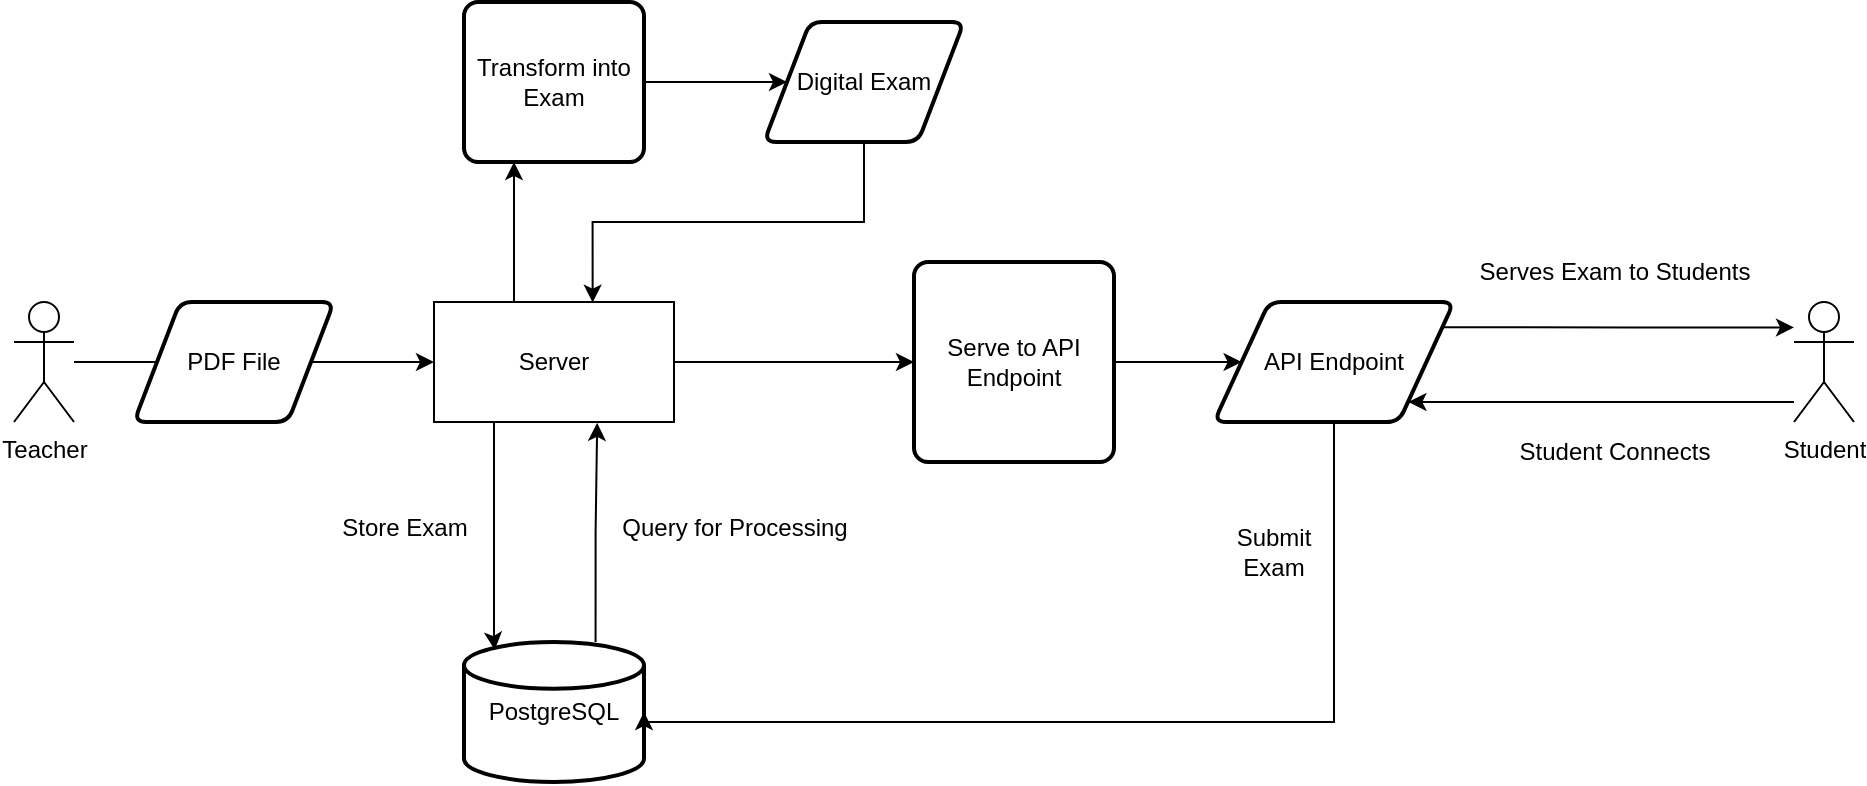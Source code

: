 <mxfile version="24.7.17">
  <diagram name="Page-1" id="0-QerznmA5IkTydVrWUM">
    <mxGraphModel dx="989" dy="601" grid="1" gridSize="10" guides="1" tooltips="1" connect="1" arrows="1" fold="1" page="1" pageScale="1" pageWidth="850" pageHeight="1100" math="0" shadow="0">
      <root>
        <mxCell id="0" />
        <mxCell id="1" parent="0" />
        <mxCell id="7knwJuJ-DECR1r2OqSim-17" style="edgeStyle=orthogonalEdgeStyle;rounded=0;orthogonalLoop=1;jettySize=auto;html=1;entryX=0;entryY=0.5;entryDx=0;entryDy=0;" parent="1" source="7knwJuJ-DECR1r2OqSim-1" target="7knwJuJ-DECR1r2OqSim-16" edge="1">
          <mxGeometry relative="1" as="geometry" />
        </mxCell>
        <mxCell id="7knwJuJ-DECR1r2OqSim-1" value="&lt;div&gt;Server&lt;/div&gt;" style="rounded=0;whiteSpace=wrap;html=1;" parent="1" vertex="1">
          <mxGeometry x="260" y="340" width="120" height="60" as="geometry" />
        </mxCell>
        <mxCell id="7knwJuJ-DECR1r2OqSim-3" style="edgeStyle=orthogonalEdgeStyle;rounded=0;orthogonalLoop=1;jettySize=auto;html=1;entryX=0;entryY=0.5;entryDx=0;entryDy=0;" parent="1" source="7knwJuJ-DECR1r2OqSim-2" target="7knwJuJ-DECR1r2OqSim-1" edge="1">
          <mxGeometry relative="1" as="geometry" />
        </mxCell>
        <mxCell id="7knwJuJ-DECR1r2OqSim-2" value="Teacher" style="shape=umlActor;verticalLabelPosition=bottom;verticalAlign=top;html=1;outlineConnect=0;" parent="1" vertex="1">
          <mxGeometry x="50" y="340" width="30" height="60" as="geometry" />
        </mxCell>
        <mxCell id="7knwJuJ-DECR1r2OqSim-4" value="PDF File" style="shape=parallelogram;html=1;strokeWidth=2;perimeter=parallelogramPerimeter;whiteSpace=wrap;rounded=1;arcSize=12;size=0.23;" parent="1" vertex="1">
          <mxGeometry x="110" y="340" width="100" height="60" as="geometry" />
        </mxCell>
        <mxCell id="7knwJuJ-DECR1r2OqSim-10" style="edgeStyle=orthogonalEdgeStyle;rounded=0;orthogonalLoop=1;jettySize=auto;html=1;entryX=0;entryY=0.5;entryDx=0;entryDy=0;" parent="1" source="7knwJuJ-DECR1r2OqSim-5" target="7knwJuJ-DECR1r2OqSim-9" edge="1">
          <mxGeometry relative="1" as="geometry" />
        </mxCell>
        <mxCell id="7knwJuJ-DECR1r2OqSim-5" value="&lt;div&gt;Transform into Exam&lt;/div&gt;" style="rounded=1;whiteSpace=wrap;html=1;absoluteArcSize=1;arcSize=14;strokeWidth=2;" parent="1" vertex="1">
          <mxGeometry x="275" y="190" width="90" height="80" as="geometry" />
        </mxCell>
        <mxCell id="7knwJuJ-DECR1r2OqSim-6" style="edgeStyle=orthogonalEdgeStyle;rounded=0;orthogonalLoop=1;jettySize=auto;html=1;" parent="1" source="7knwJuJ-DECR1r2OqSim-1" edge="1">
          <mxGeometry relative="1" as="geometry">
            <mxPoint x="300" y="270" as="targetPoint" />
            <Array as="points">
              <mxPoint x="300" y="270" />
            </Array>
          </mxGeometry>
        </mxCell>
        <mxCell id="7knwJuJ-DECR1r2OqSim-9" value="Digital Exam" style="shape=parallelogram;html=1;strokeWidth=2;perimeter=parallelogramPerimeter;whiteSpace=wrap;rounded=1;arcSize=12;size=0.23;" parent="1" vertex="1">
          <mxGeometry x="425" y="200" width="100" height="60" as="geometry" />
        </mxCell>
        <mxCell id="7knwJuJ-DECR1r2OqSim-11" style="edgeStyle=orthogonalEdgeStyle;rounded=0;orthogonalLoop=1;jettySize=auto;html=1;entryX=0.661;entryY=0.005;entryDx=0;entryDy=0;entryPerimeter=0;" parent="1" source="7knwJuJ-DECR1r2OqSim-9" target="7knwJuJ-DECR1r2OqSim-1" edge="1">
          <mxGeometry relative="1" as="geometry">
            <Array as="points">
              <mxPoint x="475" y="300" />
              <mxPoint x="339" y="300" />
            </Array>
          </mxGeometry>
        </mxCell>
        <mxCell id="7knwJuJ-DECR1r2OqSim-29" style="edgeStyle=orthogonalEdgeStyle;rounded=0;orthogonalLoop=1;jettySize=auto;html=1;entryX=0.68;entryY=1.007;entryDx=0;entryDy=0;entryPerimeter=0;exitX=0.731;exitY=0;exitDx=0;exitDy=0;exitPerimeter=0;" parent="1" source="7knwJuJ-DECR1r2OqSim-14" target="7knwJuJ-DECR1r2OqSim-1" edge="1">
          <mxGeometry relative="1" as="geometry" />
        </mxCell>
        <mxCell id="7knwJuJ-DECR1r2OqSim-14" value="PostgreSQL" style="strokeWidth=2;html=1;shape=mxgraph.flowchart.database;whiteSpace=wrap;" parent="1" vertex="1">
          <mxGeometry x="275" y="510" width="90" height="70" as="geometry" />
        </mxCell>
        <mxCell id="7knwJuJ-DECR1r2OqSim-15" style="edgeStyle=orthogonalEdgeStyle;rounded=0;orthogonalLoop=1;jettySize=auto;html=1;entryX=0.171;entryY=0.057;entryDx=0;entryDy=0;entryPerimeter=0;exitX=0.25;exitY=1;exitDx=0;exitDy=0;" parent="1" source="7knwJuJ-DECR1r2OqSim-1" target="7knwJuJ-DECR1r2OqSim-14" edge="1">
          <mxGeometry relative="1" as="geometry">
            <Array as="points">
              <mxPoint x="290" y="510" />
              <mxPoint x="290" y="510" />
            </Array>
          </mxGeometry>
        </mxCell>
        <mxCell id="7knwJuJ-DECR1r2OqSim-19" style="edgeStyle=orthogonalEdgeStyle;rounded=0;orthogonalLoop=1;jettySize=auto;html=1;entryX=0;entryY=0.5;entryDx=0;entryDy=0;" parent="1" source="7knwJuJ-DECR1r2OqSim-16" target="7knwJuJ-DECR1r2OqSim-18" edge="1">
          <mxGeometry relative="1" as="geometry" />
        </mxCell>
        <mxCell id="7knwJuJ-DECR1r2OqSim-16" value="Serve to API Endpoint" style="rounded=1;whiteSpace=wrap;html=1;absoluteArcSize=1;arcSize=14;strokeWidth=2;" parent="1" vertex="1">
          <mxGeometry x="500" y="320" width="100" height="100" as="geometry" />
        </mxCell>
        <mxCell id="7knwJuJ-DECR1r2OqSim-23" style="edgeStyle=orthogonalEdgeStyle;rounded=0;orthogonalLoop=1;jettySize=auto;html=1;exitX=0.958;exitY=0.211;exitDx=0;exitDy=0;exitPerimeter=0;" parent="1" source="7knwJuJ-DECR1r2OqSim-18" target="7knwJuJ-DECR1r2OqSim-20" edge="1">
          <mxGeometry relative="1" as="geometry">
            <Array as="points">
              <mxPoint x="860" y="353" />
              <mxPoint x="860" y="353" />
            </Array>
          </mxGeometry>
        </mxCell>
        <mxCell id="7knwJuJ-DECR1r2OqSim-18" value="API Endpoint" style="shape=parallelogram;html=1;strokeWidth=2;perimeter=parallelogramPerimeter;whiteSpace=wrap;rounded=1;arcSize=12;size=0.23;" parent="1" vertex="1">
          <mxGeometry x="650" y="340" width="120" height="60" as="geometry" />
        </mxCell>
        <mxCell id="7knwJuJ-DECR1r2OqSim-21" style="edgeStyle=orthogonalEdgeStyle;rounded=0;orthogonalLoop=1;jettySize=auto;html=1;entryX=0.81;entryY=0.833;entryDx=0;entryDy=0;entryPerimeter=0;" parent="1" source="7knwJuJ-DECR1r2OqSim-20" target="7knwJuJ-DECR1r2OqSim-18" edge="1">
          <mxGeometry relative="1" as="geometry">
            <Array as="points">
              <mxPoint x="890" y="390" />
              <mxPoint x="890" y="390" />
            </Array>
          </mxGeometry>
        </mxCell>
        <mxCell id="7knwJuJ-DECR1r2OqSim-20" value="Student" style="shape=umlActor;verticalLabelPosition=bottom;verticalAlign=top;html=1;outlineConnect=0;" parent="1" vertex="1">
          <mxGeometry x="940" y="340" width="30" height="60" as="geometry" />
        </mxCell>
        <mxCell id="7knwJuJ-DECR1r2OqSim-25" value="&lt;div&gt;Student Connects&lt;/div&gt;" style="text;html=1;align=center;verticalAlign=middle;resizable=0;points=[];autosize=1;strokeColor=none;fillColor=none;" parent="1" vertex="1">
          <mxGeometry x="790" y="400" width="120" height="30" as="geometry" />
        </mxCell>
        <mxCell id="7knwJuJ-DECR1r2OqSim-26" value="Serves Exam to Students" style="text;html=1;align=center;verticalAlign=middle;resizable=0;points=[];autosize=1;strokeColor=none;fillColor=none;" parent="1" vertex="1">
          <mxGeometry x="770" y="310" width="160" height="30" as="geometry" />
        </mxCell>
        <mxCell id="7knwJuJ-DECR1r2OqSim-27" style="edgeStyle=orthogonalEdgeStyle;rounded=0;orthogonalLoop=1;jettySize=auto;html=1;entryX=1;entryY=0.5;entryDx=0;entryDy=0;entryPerimeter=0;" parent="1" source="7knwJuJ-DECR1r2OqSim-18" target="7knwJuJ-DECR1r2OqSim-14" edge="1">
          <mxGeometry relative="1" as="geometry">
            <Array as="points">
              <mxPoint x="710" y="550" />
            </Array>
          </mxGeometry>
        </mxCell>
        <mxCell id="7knwJuJ-DECR1r2OqSim-28" value="Submit Exam" style="text;html=1;align=center;verticalAlign=middle;whiteSpace=wrap;rounded=0;" parent="1" vertex="1">
          <mxGeometry x="650" y="450" width="60" height="30" as="geometry" />
        </mxCell>
        <mxCell id="X1TIeWaeRnYkrO5WajxK-1" value="Query for Processing" style="text;html=1;align=center;verticalAlign=middle;resizable=0;points=[];autosize=1;strokeColor=none;fillColor=none;" vertex="1" parent="1">
          <mxGeometry x="340" y="438" width="140" height="30" as="geometry" />
        </mxCell>
        <mxCell id="X1TIeWaeRnYkrO5WajxK-2" value="Store Exam" style="text;html=1;align=center;verticalAlign=middle;resizable=0;points=[];autosize=1;strokeColor=none;fillColor=none;" vertex="1" parent="1">
          <mxGeometry x="200" y="438" width="90" height="30" as="geometry" />
        </mxCell>
      </root>
    </mxGraphModel>
  </diagram>
</mxfile>
